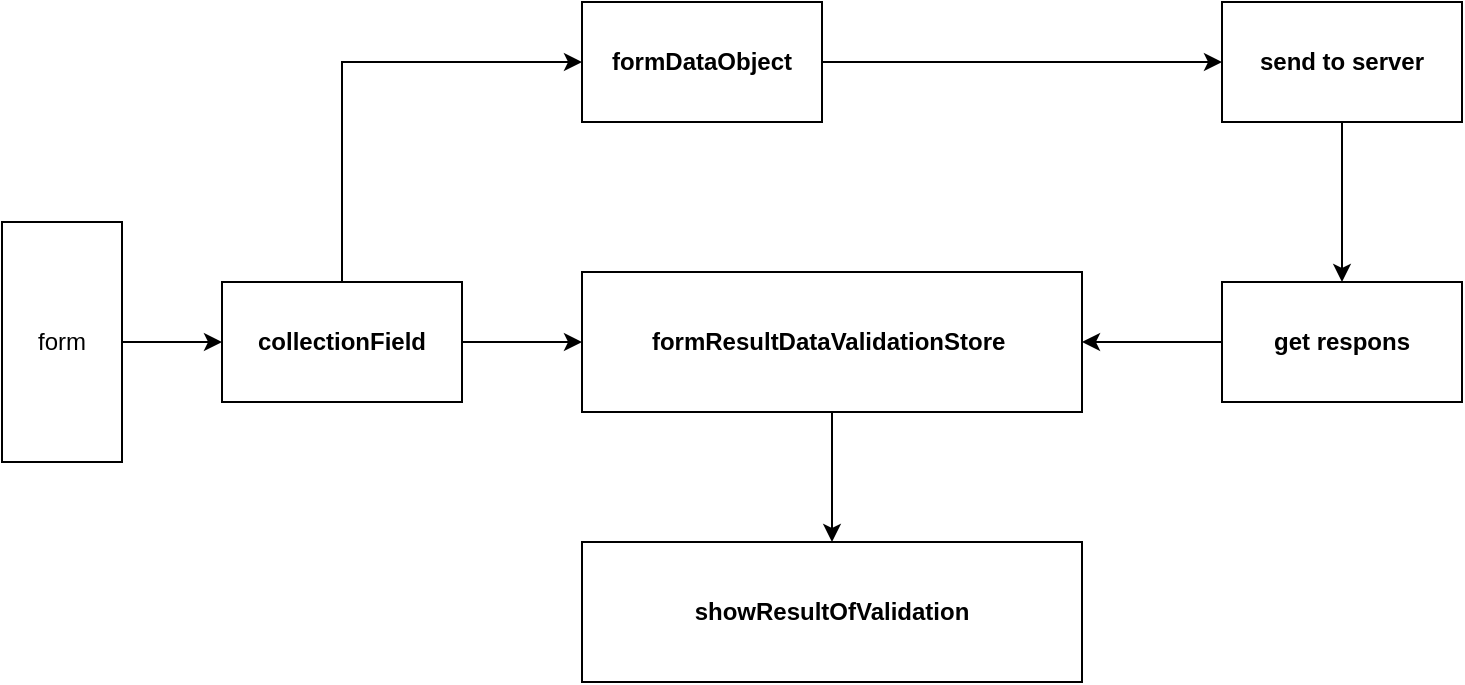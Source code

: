 <mxfile version="13.4.9" type="github">
  <diagram id="BXpFeH_4HJ0a-QyVuDeq" name="Page-1">
    <mxGraphModel dx="786" dy="442" grid="1" gridSize="10" guides="1" tooltips="1" connect="1" arrows="1" fold="1" page="1" pageScale="1" pageWidth="827" pageHeight="1169" math="0" shadow="0">
      <root>
        <mxCell id="0" />
        <mxCell id="1" parent="0" />
        <mxCell id="GS8Yu4cr4i0o6CAmO2xD-17" style="edgeStyle=orthogonalEdgeStyle;rounded=0;orthogonalLoop=1;jettySize=auto;html=1;entryX=0.5;entryY=0;entryDx=0;entryDy=0;" edge="1" parent="1" source="GS8Yu4cr4i0o6CAmO2xD-1" target="GS8Yu4cr4i0o6CAmO2xD-16">
          <mxGeometry relative="1" as="geometry" />
        </mxCell>
        <mxCell id="GS8Yu4cr4i0o6CAmO2xD-1" value="&lt;span style=&quot;font-weight: 600&quot;&gt;formResultDataValidationStore&amp;nbsp;&lt;/span&gt;" style="rounded=0;whiteSpace=wrap;html=1;" vertex="1" parent="1">
          <mxGeometry x="360" y="185" width="250" height="70" as="geometry" />
        </mxCell>
        <mxCell id="GS8Yu4cr4i0o6CAmO2xD-9" style="edgeStyle=orthogonalEdgeStyle;rounded=0;orthogonalLoop=1;jettySize=auto;html=1;exitX=1;exitY=0.5;exitDx=0;exitDy=0;entryX=0;entryY=0.5;entryDx=0;entryDy=0;" edge="1" parent="1" source="GS8Yu4cr4i0o6CAmO2xD-2" target="GS8Yu4cr4i0o6CAmO2xD-10">
          <mxGeometry relative="1" as="geometry">
            <mxPoint x="600" y="80" as="targetPoint" />
          </mxGeometry>
        </mxCell>
        <mxCell id="GS8Yu4cr4i0o6CAmO2xD-2" value="&lt;span style=&quot;font-weight: 600&quot;&gt;formDataObject&lt;/span&gt;" style="rounded=0;whiteSpace=wrap;html=1;" vertex="1" parent="1">
          <mxGeometry x="360" y="50" width="120" height="60" as="geometry" />
        </mxCell>
        <mxCell id="GS8Yu4cr4i0o6CAmO2xD-5" value="" style="edgeStyle=orthogonalEdgeStyle;rounded=0;orthogonalLoop=1;jettySize=auto;html=1;" edge="1" parent="1" source="GS8Yu4cr4i0o6CAmO2xD-3" target="GS8Yu4cr4i0o6CAmO2xD-4">
          <mxGeometry relative="1" as="geometry" />
        </mxCell>
        <mxCell id="GS8Yu4cr4i0o6CAmO2xD-3" value="form" style="rounded=0;whiteSpace=wrap;html=1;direction=south;" vertex="1" parent="1">
          <mxGeometry x="70" y="160" width="60" height="120" as="geometry" />
        </mxCell>
        <mxCell id="GS8Yu4cr4i0o6CAmO2xD-6" value="" style="edgeStyle=orthogonalEdgeStyle;rounded=0;orthogonalLoop=1;jettySize=auto;html=1;" edge="1" parent="1" source="GS8Yu4cr4i0o6CAmO2xD-4" target="GS8Yu4cr4i0o6CAmO2xD-1">
          <mxGeometry relative="1" as="geometry" />
        </mxCell>
        <mxCell id="GS8Yu4cr4i0o6CAmO2xD-8" style="edgeStyle=orthogonalEdgeStyle;rounded=0;orthogonalLoop=1;jettySize=auto;html=1;entryX=0;entryY=0.5;entryDx=0;entryDy=0;" edge="1" parent="1" source="GS8Yu4cr4i0o6CAmO2xD-4" target="GS8Yu4cr4i0o6CAmO2xD-2">
          <mxGeometry relative="1" as="geometry">
            <mxPoint x="240" y="80" as="targetPoint" />
            <Array as="points">
              <mxPoint x="240" y="80" />
            </Array>
          </mxGeometry>
        </mxCell>
        <mxCell id="GS8Yu4cr4i0o6CAmO2xD-4" value="&lt;span style=&quot;font-weight: 600&quot;&gt;collectionField&lt;/span&gt;" style="whiteSpace=wrap;html=1;rounded=0;" vertex="1" parent="1">
          <mxGeometry x="180" y="190" width="120" height="60" as="geometry" />
        </mxCell>
        <mxCell id="GS8Yu4cr4i0o6CAmO2xD-13" style="edgeStyle=orthogonalEdgeStyle;rounded=0;orthogonalLoop=1;jettySize=auto;html=1;entryX=0.5;entryY=0;entryDx=0;entryDy=0;" edge="1" parent="1" source="GS8Yu4cr4i0o6CAmO2xD-10" target="GS8Yu4cr4i0o6CAmO2xD-14">
          <mxGeometry relative="1" as="geometry">
            <mxPoint x="710" y="200" as="targetPoint" />
          </mxGeometry>
        </mxCell>
        <mxCell id="GS8Yu4cr4i0o6CAmO2xD-10" value="&lt;span style=&quot;font-weight: 600&quot;&gt;send to server&lt;/span&gt;" style="rounded=0;whiteSpace=wrap;html=1;" vertex="1" parent="1">
          <mxGeometry x="680" y="50" width="120" height="60" as="geometry" />
        </mxCell>
        <mxCell id="GS8Yu4cr4i0o6CAmO2xD-15" style="edgeStyle=orthogonalEdgeStyle;rounded=0;orthogonalLoop=1;jettySize=auto;html=1;entryX=1;entryY=0.5;entryDx=0;entryDy=0;" edge="1" parent="1" source="GS8Yu4cr4i0o6CAmO2xD-14" target="GS8Yu4cr4i0o6CAmO2xD-1">
          <mxGeometry relative="1" as="geometry" />
        </mxCell>
        <mxCell id="GS8Yu4cr4i0o6CAmO2xD-14" value="&lt;span style=&quot;font-weight: 600&quot;&gt;get respons&lt;/span&gt;" style="rounded=0;whiteSpace=wrap;html=1;" vertex="1" parent="1">
          <mxGeometry x="680" y="190" width="120" height="60" as="geometry" />
        </mxCell>
        <mxCell id="GS8Yu4cr4i0o6CAmO2xD-16" value="&lt;b&gt;showResultOfValidation&lt;/b&gt;" style="rounded=0;whiteSpace=wrap;html=1;" vertex="1" parent="1">
          <mxGeometry x="360" y="320" width="250" height="70" as="geometry" />
        </mxCell>
      </root>
    </mxGraphModel>
  </diagram>
</mxfile>
